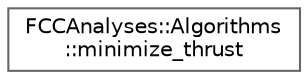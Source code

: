 digraph "Graphical Class Hierarchy"
{
 // LATEX_PDF_SIZE
  bgcolor="transparent";
  edge [fontname=Helvetica,fontsize=10,labelfontname=Helvetica,labelfontsize=10];
  node [fontname=Helvetica,fontsize=10,shape=box,height=0.2,width=0.4];
  rankdir="LR";
  Node0 [id="Node000000",label="FCCAnalyses::Algorithms\l::minimize_thrust",height=0.2,width=0.4,color="grey40", fillcolor="white", style="filled",URL="$structFCCAnalyses_1_1Algorithms_1_1minimize__thrust.html",tooltip="Finds the thrust axis based on a list of px, py, pz."];
}
